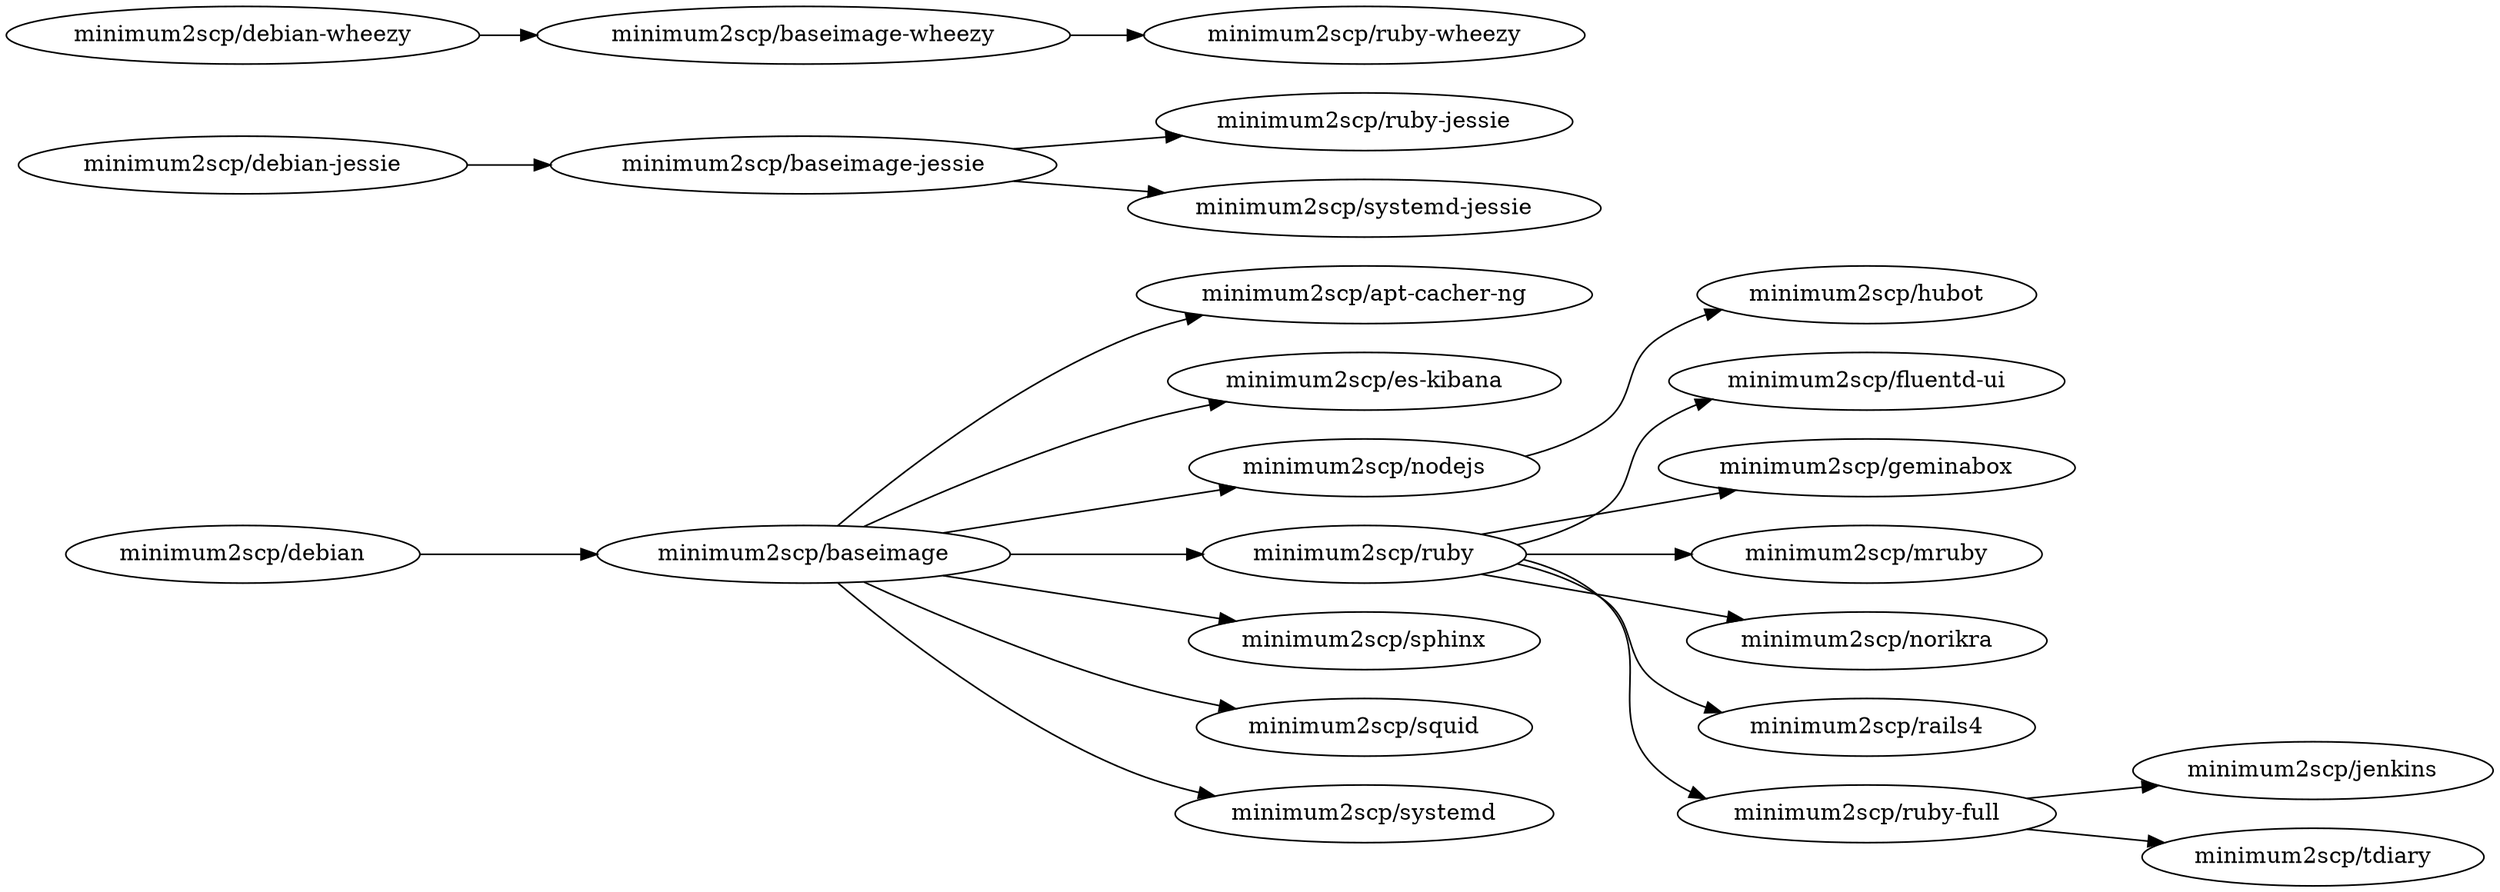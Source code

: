 digraph deps {
  graph        [rankdir = "LR"];
  ratio = auto;


  acng              [label = "minimum2scp/apt-cacher-ng"];
  baseimage         [label = "minimum2scp/baseimage"];
  baseimage_jessie  [label = "minimum2scp/baseimage-jessie"];
  baseimage_wheezy  [label = "minimum2scp/baseimage-wheezy"];
  debian            [label = "minimum2scp/debian"];
  debian_jessie     [label = "minimum2scp/debian-jessie"];
  debian_wheezy     [label = "minimum2scp/debian-wheezy"];
  es_kibana         [label = "minimum2scp/es-kibana"];
  fluentd_ui        [label = "minimum2scp/fluentd-ui"];
  geminabox         [label = "minimum2scp/geminabox"];
  hubot             [label = "minimum2scp/hubot"];
  jenkins           [label = "minimum2scp/jenkins"];
  mruby             [label = "minimum2scp/mruby"];
  nodejs            [label = "minimum2scp/nodejs"];
  norikra           [label = "minimum2scp/norikra"];
  rails4            [label = "minimum2scp/rails4"];
  ruby              [label = "minimum2scp/ruby"];
  ruby_full         [label = "minimum2scp/ruby-full"];
  ruby_jessie       [label = "minimum2scp/ruby-jessie"];
  ruby_wheezy       [label = "minimum2scp/ruby-wheezy"];
  sphinx            [label = "minimum2scp/sphinx"];
  squid             [label = "minimum2scp/squid"];
  systemd           [label = "minimum2scp/systemd"];
  systemd_jessie    [label = "minimum2scp/systemd-jessie"];
  tdiary            [label = "minimum2scp/tdiary"];

  debian    -> baseimage;
  baseimage -> {acng, es_kibana, nodejs, ruby, sphinx, squid, systemd};
  ruby      -> {fluentd_ui, geminabox, mruby, norikra, rails4, ruby_full};
  ruby_full -> {jenkins, tdiary};
  nodejs    -> {hubot};

  debian_jessie    -> baseimage_jessie;
  baseimage_jessie -> {systemd_jessie, ruby_jessie};

  debian_wheezy    -> baseimage_wheezy;
  baseimage_wheezy -> ruby_wheezy;
}
